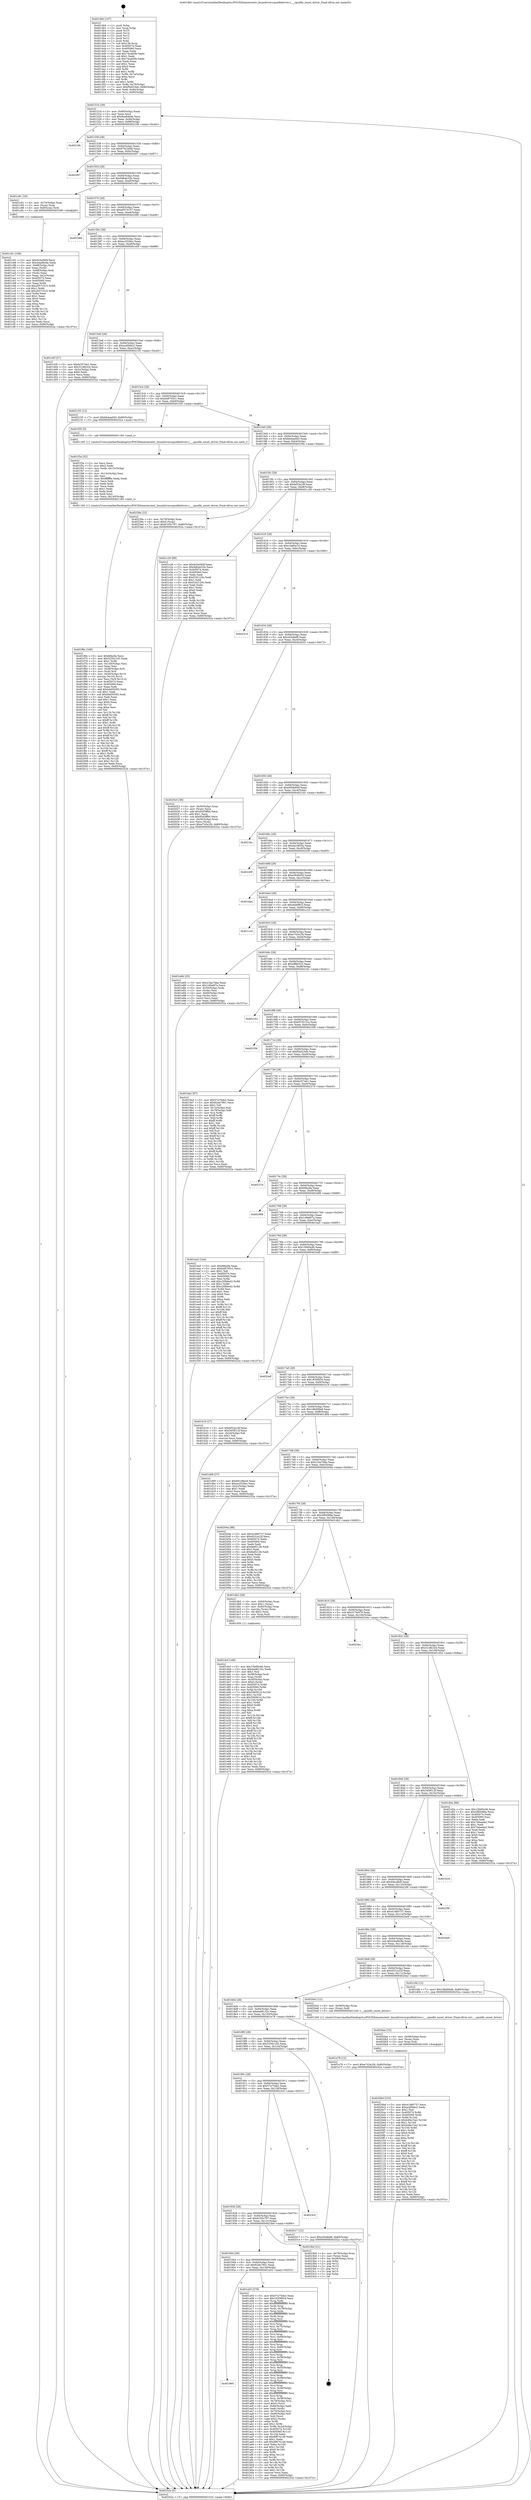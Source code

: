 digraph "0x4014b0" {
  label = "0x4014b0 (/mnt/c/Users/mathe/Desktop/tcc/POCII/binaries/extr_linuxdriverscpuidledriver.c___cpuidle_unset_driver_Final-ollvm.out::main(0))"
  labelloc = "t"
  node[shape=record]

  Entry [label="",width=0.3,height=0.3,shape=circle,fillcolor=black,style=filled]
  "0x40151b" [label="{
     0x40151b [29]\l
     | [instrs]\l
     &nbsp;&nbsp;0x40151b \<+3\>: mov -0x80(%rbp),%eax\l
     &nbsp;&nbsp;0x40151e \<+2\>: mov %eax,%ecx\l
     &nbsp;&nbsp;0x401520 \<+6\>: sub $0x8ea64b9e,%ecx\l
     &nbsp;&nbsp;0x401526 \<+6\>: mov %eax,-0x94(%rbp)\l
     &nbsp;&nbsp;0x40152c \<+6\>: mov %ecx,-0x98(%rbp)\l
     &nbsp;&nbsp;0x401532 \<+6\>: je 000000000040219b \<main+0xceb\>\l
  }"]
  "0x40219b" [label="{
     0x40219b\l
  }", style=dashed]
  "0x401538" [label="{
     0x401538 [28]\l
     | [instrs]\l
     &nbsp;&nbsp;0x401538 \<+5\>: jmp 000000000040153d \<main+0x8d\>\l
     &nbsp;&nbsp;0x40153d \<+6\>: mov -0x94(%rbp),%eax\l
     &nbsp;&nbsp;0x401543 \<+5\>: sub $0x970c24d6,%eax\l
     &nbsp;&nbsp;0x401548 \<+6\>: mov %eax,-0x9c(%rbp)\l
     &nbsp;&nbsp;0x40154e \<+6\>: je 0000000000402407 \<main+0xf57\>\l
  }"]
  Exit [label="",width=0.3,height=0.3,shape=circle,fillcolor=black,style=filled,peripheries=2]
  "0x402407" [label="{
     0x402407\l
  }", style=dashed]
  "0x401554" [label="{
     0x401554 [28]\l
     | [instrs]\l
     &nbsp;&nbsp;0x401554 \<+5\>: jmp 0000000000401559 \<main+0xa9\>\l
     &nbsp;&nbsp;0x401559 \<+6\>: mov -0x94(%rbp),%eax\l
     &nbsp;&nbsp;0x40155f \<+5\>: sub $0x9db4e32b,%eax\l
     &nbsp;&nbsp;0x401564 \<+6\>: mov %eax,-0xa0(%rbp)\l
     &nbsp;&nbsp;0x40156a \<+6\>: je 0000000000401c81 \<main+0x7d1\>\l
  }"]
  "0x4020bd" [label="{
     0x4020bd [152]\l
     | [instrs]\l
     &nbsp;&nbsp;0x4020bd \<+5\>: mov $0x41d60737,%ecx\l
     &nbsp;&nbsp;0x4020c2 \<+5\>: mov $0xacd0bbc2,%edx\l
     &nbsp;&nbsp;0x4020c7 \<+3\>: mov $0x1,%sil\l
     &nbsp;&nbsp;0x4020ca \<+8\>: mov 0x405074,%r8d\l
     &nbsp;&nbsp;0x4020d2 \<+8\>: mov 0x405060,%r9d\l
     &nbsp;&nbsp;0x4020da \<+3\>: mov %r8d,%r10d\l
     &nbsp;&nbsp;0x4020dd \<+7\>: sub $0xb49e15a2,%r10d\l
     &nbsp;&nbsp;0x4020e4 \<+4\>: sub $0x1,%r10d\l
     &nbsp;&nbsp;0x4020e8 \<+7\>: add $0xb49e15a2,%r10d\l
     &nbsp;&nbsp;0x4020ef \<+4\>: imul %r10d,%r8d\l
     &nbsp;&nbsp;0x4020f3 \<+4\>: and $0x1,%r8d\l
     &nbsp;&nbsp;0x4020f7 \<+4\>: cmp $0x0,%r8d\l
     &nbsp;&nbsp;0x4020fb \<+4\>: sete %r11b\l
     &nbsp;&nbsp;0x4020ff \<+4\>: cmp $0xa,%r9d\l
     &nbsp;&nbsp;0x402103 \<+3\>: setl %bl\l
     &nbsp;&nbsp;0x402106 \<+3\>: mov %r11b,%r14b\l
     &nbsp;&nbsp;0x402109 \<+4\>: xor $0xff,%r14b\l
     &nbsp;&nbsp;0x40210d \<+3\>: mov %bl,%r15b\l
     &nbsp;&nbsp;0x402110 \<+4\>: xor $0xff,%r15b\l
     &nbsp;&nbsp;0x402114 \<+4\>: xor $0x0,%sil\l
     &nbsp;&nbsp;0x402118 \<+3\>: mov %r14b,%r12b\l
     &nbsp;&nbsp;0x40211b \<+4\>: and $0x0,%r12b\l
     &nbsp;&nbsp;0x40211f \<+3\>: and %sil,%r11b\l
     &nbsp;&nbsp;0x402122 \<+3\>: mov %r15b,%r13b\l
     &nbsp;&nbsp;0x402125 \<+4\>: and $0x0,%r13b\l
     &nbsp;&nbsp;0x402129 \<+3\>: and %sil,%bl\l
     &nbsp;&nbsp;0x40212c \<+3\>: or %r11b,%r12b\l
     &nbsp;&nbsp;0x40212f \<+3\>: or %bl,%r13b\l
     &nbsp;&nbsp;0x402132 \<+3\>: xor %r13b,%r12b\l
     &nbsp;&nbsp;0x402135 \<+3\>: or %r15b,%r14b\l
     &nbsp;&nbsp;0x402138 \<+4\>: xor $0xff,%r14b\l
     &nbsp;&nbsp;0x40213c \<+4\>: or $0x0,%sil\l
     &nbsp;&nbsp;0x402140 \<+3\>: and %sil,%r14b\l
     &nbsp;&nbsp;0x402143 \<+3\>: or %r14b,%r12b\l
     &nbsp;&nbsp;0x402146 \<+4\>: test $0x1,%r12b\l
     &nbsp;&nbsp;0x40214a \<+3\>: cmovne %edx,%ecx\l
     &nbsp;&nbsp;0x40214d \<+3\>: mov %ecx,-0x80(%rbp)\l
     &nbsp;&nbsp;0x402150 \<+5\>: jmp 000000000040252a \<main+0x107a\>\l
  }"]
  "0x401c81" [label="{
     0x401c81 [16]\l
     | [instrs]\l
     &nbsp;&nbsp;0x401c81 \<+4\>: mov -0x70(%rbp),%rax\l
     &nbsp;&nbsp;0x401c85 \<+3\>: mov (%rax),%rax\l
     &nbsp;&nbsp;0x401c88 \<+4\>: mov 0x8(%rax),%rdi\l
     &nbsp;&nbsp;0x401c8c \<+5\>: call 0000000000401060 \<atoi@plt\>\l
     | [calls]\l
     &nbsp;&nbsp;0x401060 \{1\} (unknown)\l
  }"]
  "0x401570" [label="{
     0x401570 [28]\l
     | [instrs]\l
     &nbsp;&nbsp;0x401570 \<+5\>: jmp 0000000000401575 \<main+0xc5\>\l
     &nbsp;&nbsp;0x401575 \<+6\>: mov -0x94(%rbp),%eax\l
     &nbsp;&nbsp;0x40157b \<+5\>: sub $0xa8374157,%eax\l
     &nbsp;&nbsp;0x401580 \<+6\>: mov %eax,-0xa4(%rbp)\l
     &nbsp;&nbsp;0x401586 \<+6\>: je 0000000000402389 \<main+0xed9\>\l
  }"]
  "0x4020ae" [label="{
     0x4020ae [15]\l
     | [instrs]\l
     &nbsp;&nbsp;0x4020ae \<+4\>: mov -0x58(%rbp),%rax\l
     &nbsp;&nbsp;0x4020b2 \<+3\>: mov (%rax),%rax\l
     &nbsp;&nbsp;0x4020b5 \<+3\>: mov %rax,%rdi\l
     &nbsp;&nbsp;0x4020b8 \<+5\>: call 0000000000401030 \<free@plt\>\l
     | [calls]\l
     &nbsp;&nbsp;0x401030 \{1\} (unknown)\l
  }"]
  "0x402389" [label="{
     0x402389\l
  }", style=dashed]
  "0x40158c" [label="{
     0x40158c [28]\l
     | [instrs]\l
     &nbsp;&nbsp;0x40158c \<+5\>: jmp 0000000000401591 \<main+0xe1\>\l
     &nbsp;&nbsp;0x401591 \<+6\>: mov -0x94(%rbp),%eax\l
     &nbsp;&nbsp;0x401597 \<+5\>: sub $0xac2526ec,%eax\l
     &nbsp;&nbsp;0x40159c \<+6\>: mov %eax,-0xa8(%rbp)\l
     &nbsp;&nbsp;0x4015a2 \<+6\>: je 0000000000401d3f \<main+0x88f\>\l
  }"]
  "0x401f6e" [label="{
     0x401f6e [169]\l
     | [instrs]\l
     &nbsp;&nbsp;0x401f6e \<+5\>: mov $0xfdfa2fa,%ecx\l
     &nbsp;&nbsp;0x401f73 \<+5\>: mov $0x5250c1d3,%edx\l
     &nbsp;&nbsp;0x401f78 \<+3\>: mov $0x1,%r8b\l
     &nbsp;&nbsp;0x401f7b \<+6\>: mov -0x140(%rbp),%esi\l
     &nbsp;&nbsp;0x401f81 \<+3\>: imul %eax,%esi\l
     &nbsp;&nbsp;0x401f84 \<+4\>: mov -0x58(%rbp),%r9\l
     &nbsp;&nbsp;0x401f88 \<+3\>: mov (%r9),%r9\l
     &nbsp;&nbsp;0x401f8b \<+4\>: mov -0x50(%rbp),%r10\l
     &nbsp;&nbsp;0x401f8f \<+3\>: movslq (%r10),%r10\l
     &nbsp;&nbsp;0x401f92 \<+4\>: mov %esi,(%r9,%r10,4)\l
     &nbsp;&nbsp;0x401f96 \<+7\>: mov 0x405074,%eax\l
     &nbsp;&nbsp;0x401f9d \<+7\>: mov 0x405060,%esi\l
     &nbsp;&nbsp;0x401fa4 \<+2\>: mov %eax,%edi\l
     &nbsp;&nbsp;0x401fa6 \<+6\>: add $0xb4d50392,%edi\l
     &nbsp;&nbsp;0x401fac \<+3\>: sub $0x1,%edi\l
     &nbsp;&nbsp;0x401faf \<+6\>: sub $0xb4d50392,%edi\l
     &nbsp;&nbsp;0x401fb5 \<+3\>: imul %edi,%eax\l
     &nbsp;&nbsp;0x401fb8 \<+3\>: and $0x1,%eax\l
     &nbsp;&nbsp;0x401fbb \<+3\>: cmp $0x0,%eax\l
     &nbsp;&nbsp;0x401fbe \<+4\>: sete %r11b\l
     &nbsp;&nbsp;0x401fc2 \<+3\>: cmp $0xa,%esi\l
     &nbsp;&nbsp;0x401fc5 \<+3\>: setl %bl\l
     &nbsp;&nbsp;0x401fc8 \<+3\>: mov %r11b,%r14b\l
     &nbsp;&nbsp;0x401fcb \<+4\>: xor $0xff,%r14b\l
     &nbsp;&nbsp;0x401fcf \<+3\>: mov %bl,%r15b\l
     &nbsp;&nbsp;0x401fd2 \<+4\>: xor $0xff,%r15b\l
     &nbsp;&nbsp;0x401fd6 \<+4\>: xor $0x1,%r8b\l
     &nbsp;&nbsp;0x401fda \<+3\>: mov %r14b,%r12b\l
     &nbsp;&nbsp;0x401fdd \<+4\>: and $0xff,%r12b\l
     &nbsp;&nbsp;0x401fe1 \<+3\>: and %r8b,%r11b\l
     &nbsp;&nbsp;0x401fe4 \<+3\>: mov %r15b,%r13b\l
     &nbsp;&nbsp;0x401fe7 \<+4\>: and $0xff,%r13b\l
     &nbsp;&nbsp;0x401feb \<+3\>: and %r8b,%bl\l
     &nbsp;&nbsp;0x401fee \<+3\>: or %r11b,%r12b\l
     &nbsp;&nbsp;0x401ff1 \<+3\>: or %bl,%r13b\l
     &nbsp;&nbsp;0x401ff4 \<+3\>: xor %r13b,%r12b\l
     &nbsp;&nbsp;0x401ff7 \<+3\>: or %r15b,%r14b\l
     &nbsp;&nbsp;0x401ffa \<+4\>: xor $0xff,%r14b\l
     &nbsp;&nbsp;0x401ffe \<+4\>: or $0x1,%r8b\l
     &nbsp;&nbsp;0x402002 \<+3\>: and %r8b,%r14b\l
     &nbsp;&nbsp;0x402005 \<+3\>: or %r14b,%r12b\l
     &nbsp;&nbsp;0x402008 \<+4\>: test $0x1,%r12b\l
     &nbsp;&nbsp;0x40200c \<+3\>: cmovne %edx,%ecx\l
     &nbsp;&nbsp;0x40200f \<+3\>: mov %ecx,-0x80(%rbp)\l
     &nbsp;&nbsp;0x402012 \<+5\>: jmp 000000000040252a \<main+0x107a\>\l
  }"]
  "0x401d3f" [label="{
     0x401d3f [27]\l
     | [instrs]\l
     &nbsp;&nbsp;0x401d3f \<+5\>: mov $0xfa357eb1,%eax\l
     &nbsp;&nbsp;0x401d44 \<+5\>: mov $0x31c8b324,%ecx\l
     &nbsp;&nbsp;0x401d49 \<+3\>: mov -0x2c(%rbp),%edx\l
     &nbsp;&nbsp;0x401d4c \<+3\>: cmp $0x0,%edx\l
     &nbsp;&nbsp;0x401d4f \<+3\>: cmove %ecx,%eax\l
     &nbsp;&nbsp;0x401d52 \<+3\>: mov %eax,-0x80(%rbp)\l
     &nbsp;&nbsp;0x401d55 \<+5\>: jmp 000000000040252a \<main+0x107a\>\l
  }"]
  "0x4015a8" [label="{
     0x4015a8 [28]\l
     | [instrs]\l
     &nbsp;&nbsp;0x4015a8 \<+5\>: jmp 00000000004015ad \<main+0xfd\>\l
     &nbsp;&nbsp;0x4015ad \<+6\>: mov -0x94(%rbp),%eax\l
     &nbsp;&nbsp;0x4015b3 \<+5\>: sub $0xacd0bbc2,%eax\l
     &nbsp;&nbsp;0x4015b8 \<+6\>: mov %eax,-0xac(%rbp)\l
     &nbsp;&nbsp;0x4015be \<+6\>: je 0000000000402155 \<main+0xca5\>\l
  }"]
  "0x401f3a" [label="{
     0x401f3a [52]\l
     | [instrs]\l
     &nbsp;&nbsp;0x401f3a \<+2\>: xor %ecx,%ecx\l
     &nbsp;&nbsp;0x401f3c \<+5\>: mov $0x2,%edx\l
     &nbsp;&nbsp;0x401f41 \<+6\>: mov %edx,-0x13c(%rbp)\l
     &nbsp;&nbsp;0x401f47 \<+1\>: cltd\l
     &nbsp;&nbsp;0x401f48 \<+6\>: mov -0x13c(%rbp),%esi\l
     &nbsp;&nbsp;0x401f4e \<+2\>: idiv %esi\l
     &nbsp;&nbsp;0x401f50 \<+6\>: imul $0xfffffffe,%edx,%edx\l
     &nbsp;&nbsp;0x401f56 \<+2\>: mov %ecx,%edi\l
     &nbsp;&nbsp;0x401f58 \<+2\>: sub %edx,%edi\l
     &nbsp;&nbsp;0x401f5a \<+2\>: mov %ecx,%edx\l
     &nbsp;&nbsp;0x401f5c \<+3\>: sub $0x1,%edx\l
     &nbsp;&nbsp;0x401f5f \<+2\>: add %edx,%edi\l
     &nbsp;&nbsp;0x401f61 \<+2\>: sub %edi,%ecx\l
     &nbsp;&nbsp;0x401f63 \<+6\>: mov %ecx,-0x140(%rbp)\l
     &nbsp;&nbsp;0x401f69 \<+5\>: call 0000000000401160 \<next_i\>\l
     | [calls]\l
     &nbsp;&nbsp;0x401160 \{1\} (/mnt/c/Users/mathe/Desktop/tcc/POCII/binaries/extr_linuxdriverscpuidledriver.c___cpuidle_unset_driver_Final-ollvm.out::next_i)\l
  }"]
  "0x402155" [label="{
     0x402155 [12]\l
     | [instrs]\l
     &nbsp;&nbsp;0x402155 \<+7\>: movl $0xbb4aa0d3,-0x80(%rbp)\l
     &nbsp;&nbsp;0x40215c \<+5\>: jmp 000000000040252a \<main+0x107a\>\l
  }"]
  "0x4015c4" [label="{
     0x4015c4 [28]\l
     | [instrs]\l
     &nbsp;&nbsp;0x4015c4 \<+5\>: jmp 00000000004015c9 \<main+0x119\>\l
     &nbsp;&nbsp;0x4015c9 \<+6\>: mov -0x94(%rbp),%eax\l
     &nbsp;&nbsp;0x4015cf \<+5\>: sub $0xb48705c1,%eax\l
     &nbsp;&nbsp;0x4015d4 \<+6\>: mov %eax,-0xb0(%rbp)\l
     &nbsp;&nbsp;0x4015da \<+6\>: je 0000000000401f35 \<main+0xa85\>\l
  }"]
  "0x401dcf" [label="{
     0x401dcf [169]\l
     | [instrs]\l
     &nbsp;&nbsp;0x401dcf \<+5\>: mov $0x15b95e46,%ecx\l
     &nbsp;&nbsp;0x401dd4 \<+5\>: mov $0x4ed8132c,%edx\l
     &nbsp;&nbsp;0x401dd9 \<+3\>: mov $0x1,%sil\l
     &nbsp;&nbsp;0x401ddc \<+4\>: mov -0x58(%rbp),%rdi\l
     &nbsp;&nbsp;0x401de0 \<+3\>: mov %rax,(%rdi)\l
     &nbsp;&nbsp;0x401de3 \<+4\>: mov -0x50(%rbp),%rax\l
     &nbsp;&nbsp;0x401de7 \<+6\>: movl $0x0,(%rax)\l
     &nbsp;&nbsp;0x401ded \<+8\>: mov 0x405074,%r8d\l
     &nbsp;&nbsp;0x401df5 \<+8\>: mov 0x405060,%r9d\l
     &nbsp;&nbsp;0x401dfd \<+3\>: mov %r8d,%r10d\l
     &nbsp;&nbsp;0x401e00 \<+7\>: add $0x5565614,%r10d\l
     &nbsp;&nbsp;0x401e07 \<+4\>: sub $0x1,%r10d\l
     &nbsp;&nbsp;0x401e0b \<+7\>: sub $0x5565614,%r10d\l
     &nbsp;&nbsp;0x401e12 \<+4\>: imul %r10d,%r8d\l
     &nbsp;&nbsp;0x401e16 \<+4\>: and $0x1,%r8d\l
     &nbsp;&nbsp;0x401e1a \<+4\>: cmp $0x0,%r8d\l
     &nbsp;&nbsp;0x401e1e \<+4\>: sete %r11b\l
     &nbsp;&nbsp;0x401e22 \<+4\>: cmp $0xa,%r9d\l
     &nbsp;&nbsp;0x401e26 \<+3\>: setl %bl\l
     &nbsp;&nbsp;0x401e29 \<+3\>: mov %r11b,%r14b\l
     &nbsp;&nbsp;0x401e2c \<+4\>: xor $0xff,%r14b\l
     &nbsp;&nbsp;0x401e30 \<+3\>: mov %bl,%r15b\l
     &nbsp;&nbsp;0x401e33 \<+4\>: xor $0xff,%r15b\l
     &nbsp;&nbsp;0x401e37 \<+4\>: xor $0x1,%sil\l
     &nbsp;&nbsp;0x401e3b \<+3\>: mov %r14b,%r12b\l
     &nbsp;&nbsp;0x401e3e \<+4\>: and $0xff,%r12b\l
     &nbsp;&nbsp;0x401e42 \<+3\>: and %sil,%r11b\l
     &nbsp;&nbsp;0x401e45 \<+3\>: mov %r15b,%r13b\l
     &nbsp;&nbsp;0x401e48 \<+4\>: and $0xff,%r13b\l
     &nbsp;&nbsp;0x401e4c \<+3\>: and %sil,%bl\l
     &nbsp;&nbsp;0x401e4f \<+3\>: or %r11b,%r12b\l
     &nbsp;&nbsp;0x401e52 \<+3\>: or %bl,%r13b\l
     &nbsp;&nbsp;0x401e55 \<+3\>: xor %r13b,%r12b\l
     &nbsp;&nbsp;0x401e58 \<+3\>: or %r15b,%r14b\l
     &nbsp;&nbsp;0x401e5b \<+4\>: xor $0xff,%r14b\l
     &nbsp;&nbsp;0x401e5f \<+4\>: or $0x1,%sil\l
     &nbsp;&nbsp;0x401e63 \<+3\>: and %sil,%r14b\l
     &nbsp;&nbsp;0x401e66 \<+3\>: or %r14b,%r12b\l
     &nbsp;&nbsp;0x401e69 \<+4\>: test $0x1,%r12b\l
     &nbsp;&nbsp;0x401e6d \<+3\>: cmovne %edx,%ecx\l
     &nbsp;&nbsp;0x401e70 \<+3\>: mov %ecx,-0x80(%rbp)\l
     &nbsp;&nbsp;0x401e73 \<+5\>: jmp 000000000040252a \<main+0x107a\>\l
  }"]
  "0x401f35" [label="{
     0x401f35 [5]\l
     | [instrs]\l
     &nbsp;&nbsp;0x401f35 \<+5\>: call 0000000000401160 \<next_i\>\l
     | [calls]\l
     &nbsp;&nbsp;0x401160 \{1\} (/mnt/c/Users/mathe/Desktop/tcc/POCII/binaries/extr_linuxdriverscpuidledriver.c___cpuidle_unset_driver_Final-ollvm.out::next_i)\l
  }"]
  "0x4015e0" [label="{
     0x4015e0 [28]\l
     | [instrs]\l
     &nbsp;&nbsp;0x4015e0 \<+5\>: jmp 00000000004015e5 \<main+0x135\>\l
     &nbsp;&nbsp;0x4015e5 \<+6\>: mov -0x94(%rbp),%eax\l
     &nbsp;&nbsp;0x4015eb \<+5\>: sub $0xbb4aa0d3,%eax\l
     &nbsp;&nbsp;0x4015f0 \<+6\>: mov %eax,-0xb4(%rbp)\l
     &nbsp;&nbsp;0x4015f6 \<+6\>: je 000000000040239a \<main+0xeea\>\l
  }"]
  "0x401c91" [label="{
     0x401c91 [108]\l
     | [instrs]\l
     &nbsp;&nbsp;0x401c91 \<+5\>: mov $0x6c5e585f,%ecx\l
     &nbsp;&nbsp;0x401c96 \<+5\>: mov $0x44ad9c9a,%edx\l
     &nbsp;&nbsp;0x401c9b \<+4\>: mov -0x68(%rbp),%rdi\l
     &nbsp;&nbsp;0x401c9f \<+2\>: mov %eax,(%rdi)\l
     &nbsp;&nbsp;0x401ca1 \<+4\>: mov -0x68(%rbp),%rdi\l
     &nbsp;&nbsp;0x401ca5 \<+2\>: mov (%rdi),%eax\l
     &nbsp;&nbsp;0x401ca7 \<+3\>: mov %eax,-0x2c(%rbp)\l
     &nbsp;&nbsp;0x401caa \<+7\>: mov 0x405074,%eax\l
     &nbsp;&nbsp;0x401cb1 \<+7\>: mov 0x405060,%esi\l
     &nbsp;&nbsp;0x401cb8 \<+3\>: mov %eax,%r8d\l
     &nbsp;&nbsp;0x401cbb \<+7\>: sub $0x2057c315,%r8d\l
     &nbsp;&nbsp;0x401cc2 \<+4\>: sub $0x1,%r8d\l
     &nbsp;&nbsp;0x401cc6 \<+7\>: add $0x2057c315,%r8d\l
     &nbsp;&nbsp;0x401ccd \<+4\>: imul %r8d,%eax\l
     &nbsp;&nbsp;0x401cd1 \<+3\>: and $0x1,%eax\l
     &nbsp;&nbsp;0x401cd4 \<+3\>: cmp $0x0,%eax\l
     &nbsp;&nbsp;0x401cd7 \<+4\>: sete %r9b\l
     &nbsp;&nbsp;0x401cdb \<+3\>: cmp $0xa,%esi\l
     &nbsp;&nbsp;0x401cde \<+4\>: setl %r10b\l
     &nbsp;&nbsp;0x401ce2 \<+3\>: mov %r9b,%r11b\l
     &nbsp;&nbsp;0x401ce5 \<+3\>: and %r10b,%r11b\l
     &nbsp;&nbsp;0x401ce8 \<+3\>: xor %r10b,%r9b\l
     &nbsp;&nbsp;0x401ceb \<+3\>: or %r9b,%r11b\l
     &nbsp;&nbsp;0x401cee \<+4\>: test $0x1,%r11b\l
     &nbsp;&nbsp;0x401cf2 \<+3\>: cmovne %edx,%ecx\l
     &nbsp;&nbsp;0x401cf5 \<+3\>: mov %ecx,-0x80(%rbp)\l
     &nbsp;&nbsp;0x401cf8 \<+5\>: jmp 000000000040252a \<main+0x107a\>\l
  }"]
  "0x40239a" [label="{
     0x40239a [22]\l
     | [instrs]\l
     &nbsp;&nbsp;0x40239a \<+4\>: mov -0x78(%rbp),%rax\l
     &nbsp;&nbsp;0x40239e \<+6\>: movl $0x0,(%rax)\l
     &nbsp;&nbsp;0x4023a4 \<+7\>: movl $0x6105c797,-0x80(%rbp)\l
     &nbsp;&nbsp;0x4023ab \<+5\>: jmp 000000000040252a \<main+0x107a\>\l
  }"]
  "0x4015fc" [label="{
     0x4015fc [28]\l
     | [instrs]\l
     &nbsp;&nbsp;0x4015fc \<+5\>: jmp 0000000000401601 \<main+0x151\>\l
     &nbsp;&nbsp;0x401601 \<+6\>: mov -0x94(%rbp),%eax\l
     &nbsp;&nbsp;0x401607 \<+5\>: sub $0xbf33a16f,%eax\l
     &nbsp;&nbsp;0x40160c \<+6\>: mov %eax,-0xb8(%rbp)\l
     &nbsp;&nbsp;0x401612 \<+6\>: je 0000000000401c29 \<main+0x779\>\l
  }"]
  "0x401960" [label="{
     0x401960\l
  }", style=dashed]
  "0x401c29" [label="{
     0x401c29 [88]\l
     | [instrs]\l
     &nbsp;&nbsp;0x401c29 \<+5\>: mov $0x6c5e585f,%eax\l
     &nbsp;&nbsp;0x401c2e \<+5\>: mov $0x9db4e32b,%ecx\l
     &nbsp;&nbsp;0x401c33 \<+7\>: mov 0x405074,%edx\l
     &nbsp;&nbsp;0x401c3a \<+7\>: mov 0x405060,%esi\l
     &nbsp;&nbsp;0x401c41 \<+2\>: mov %edx,%edi\l
     &nbsp;&nbsp;0x401c43 \<+6\>: add $0xf162120c,%edi\l
     &nbsp;&nbsp;0x401c49 \<+3\>: sub $0x1,%edi\l
     &nbsp;&nbsp;0x401c4c \<+6\>: sub $0xf162120c,%edi\l
     &nbsp;&nbsp;0x401c52 \<+3\>: imul %edi,%edx\l
     &nbsp;&nbsp;0x401c55 \<+3\>: and $0x1,%edx\l
     &nbsp;&nbsp;0x401c58 \<+3\>: cmp $0x0,%edx\l
     &nbsp;&nbsp;0x401c5b \<+4\>: sete %r8b\l
     &nbsp;&nbsp;0x401c5f \<+3\>: cmp $0xa,%esi\l
     &nbsp;&nbsp;0x401c62 \<+4\>: setl %r9b\l
     &nbsp;&nbsp;0x401c66 \<+3\>: mov %r8b,%r10b\l
     &nbsp;&nbsp;0x401c69 \<+3\>: and %r9b,%r10b\l
     &nbsp;&nbsp;0x401c6c \<+3\>: xor %r9b,%r8b\l
     &nbsp;&nbsp;0x401c6f \<+3\>: or %r8b,%r10b\l
     &nbsp;&nbsp;0x401c72 \<+4\>: test $0x1,%r10b\l
     &nbsp;&nbsp;0x401c76 \<+3\>: cmovne %ecx,%eax\l
     &nbsp;&nbsp;0x401c79 \<+3\>: mov %eax,-0x80(%rbp)\l
     &nbsp;&nbsp;0x401c7c \<+5\>: jmp 000000000040252a \<main+0x107a\>\l
  }"]
  "0x401618" [label="{
     0x401618 [28]\l
     | [instrs]\l
     &nbsp;&nbsp;0x401618 \<+5\>: jmp 000000000040161d \<main+0x16d\>\l
     &nbsp;&nbsp;0x40161d \<+6\>: mov -0x94(%rbp),%eax\l
     &nbsp;&nbsp;0x401623 \<+5\>: sub $0xc3a85e10,%eax\l
     &nbsp;&nbsp;0x401628 \<+6\>: mov %eax,-0xbc(%rbp)\l
     &nbsp;&nbsp;0x40162e \<+6\>: je 0000000000402510 \<main+0x1060\>\l
  }"]
  "0x401a03" [label="{
     0x401a03 [278]\l
     | [instrs]\l
     &nbsp;&nbsp;0x401a03 \<+5\>: mov $0x57a75de2,%eax\l
     &nbsp;&nbsp;0x401a08 \<+5\>: mov $0x1835f934,%ecx\l
     &nbsp;&nbsp;0x401a0d \<+3\>: mov %rsp,%rdx\l
     &nbsp;&nbsp;0x401a10 \<+4\>: add $0xfffffffffffffff0,%rdx\l
     &nbsp;&nbsp;0x401a14 \<+3\>: mov %rdx,%rsp\l
     &nbsp;&nbsp;0x401a17 \<+4\>: mov %rdx,-0x78(%rbp)\l
     &nbsp;&nbsp;0x401a1b \<+3\>: mov %rsp,%rdx\l
     &nbsp;&nbsp;0x401a1e \<+4\>: add $0xfffffffffffffff0,%rdx\l
     &nbsp;&nbsp;0x401a22 \<+3\>: mov %rdx,%rsp\l
     &nbsp;&nbsp;0x401a25 \<+3\>: mov %rsp,%rsi\l
     &nbsp;&nbsp;0x401a28 \<+4\>: add $0xfffffffffffffff0,%rsi\l
     &nbsp;&nbsp;0x401a2c \<+3\>: mov %rsi,%rsp\l
     &nbsp;&nbsp;0x401a2f \<+4\>: mov %rsi,-0x70(%rbp)\l
     &nbsp;&nbsp;0x401a33 \<+3\>: mov %rsp,%rsi\l
     &nbsp;&nbsp;0x401a36 \<+4\>: add $0xfffffffffffffff0,%rsi\l
     &nbsp;&nbsp;0x401a3a \<+3\>: mov %rsi,%rsp\l
     &nbsp;&nbsp;0x401a3d \<+4\>: mov %rsi,-0x68(%rbp)\l
     &nbsp;&nbsp;0x401a41 \<+3\>: mov %rsp,%rsi\l
     &nbsp;&nbsp;0x401a44 \<+4\>: add $0xfffffffffffffff0,%rsi\l
     &nbsp;&nbsp;0x401a48 \<+3\>: mov %rsi,%rsp\l
     &nbsp;&nbsp;0x401a4b \<+4\>: mov %rsi,-0x60(%rbp)\l
     &nbsp;&nbsp;0x401a4f \<+3\>: mov %rsp,%rsi\l
     &nbsp;&nbsp;0x401a52 \<+4\>: add $0xfffffffffffffff0,%rsi\l
     &nbsp;&nbsp;0x401a56 \<+3\>: mov %rsi,%rsp\l
     &nbsp;&nbsp;0x401a59 \<+4\>: mov %rsi,-0x58(%rbp)\l
     &nbsp;&nbsp;0x401a5d \<+3\>: mov %rsp,%rsi\l
     &nbsp;&nbsp;0x401a60 \<+4\>: add $0xfffffffffffffff0,%rsi\l
     &nbsp;&nbsp;0x401a64 \<+3\>: mov %rsi,%rsp\l
     &nbsp;&nbsp;0x401a67 \<+4\>: mov %rsi,-0x50(%rbp)\l
     &nbsp;&nbsp;0x401a6b \<+3\>: mov %rsp,%rsi\l
     &nbsp;&nbsp;0x401a6e \<+4\>: add $0xfffffffffffffff0,%rsi\l
     &nbsp;&nbsp;0x401a72 \<+3\>: mov %rsi,%rsp\l
     &nbsp;&nbsp;0x401a75 \<+4\>: mov %rsi,-0x48(%rbp)\l
     &nbsp;&nbsp;0x401a79 \<+3\>: mov %rsp,%rsi\l
     &nbsp;&nbsp;0x401a7c \<+4\>: add $0xfffffffffffffff0,%rsi\l
     &nbsp;&nbsp;0x401a80 \<+3\>: mov %rsi,%rsp\l
     &nbsp;&nbsp;0x401a83 \<+4\>: mov %rsi,-0x40(%rbp)\l
     &nbsp;&nbsp;0x401a87 \<+3\>: mov %rsp,%rsi\l
     &nbsp;&nbsp;0x401a8a \<+4\>: add $0xfffffffffffffff0,%rsi\l
     &nbsp;&nbsp;0x401a8e \<+3\>: mov %rsi,%rsp\l
     &nbsp;&nbsp;0x401a91 \<+4\>: mov %rsi,-0x38(%rbp)\l
     &nbsp;&nbsp;0x401a95 \<+4\>: mov -0x78(%rbp),%rsi\l
     &nbsp;&nbsp;0x401a99 \<+6\>: movl $0x0,(%rsi)\l
     &nbsp;&nbsp;0x401a9f \<+6\>: mov -0x84(%rbp),%edi\l
     &nbsp;&nbsp;0x401aa5 \<+2\>: mov %edi,(%rdx)\l
     &nbsp;&nbsp;0x401aa7 \<+4\>: mov -0x70(%rbp),%rsi\l
     &nbsp;&nbsp;0x401aab \<+7\>: mov -0x90(%rbp),%r8\l
     &nbsp;&nbsp;0x401ab2 \<+3\>: mov %r8,(%rsi)\l
     &nbsp;&nbsp;0x401ab5 \<+3\>: cmpl $0x2,(%rdx)\l
     &nbsp;&nbsp;0x401ab8 \<+4\>: setne %r9b\l
     &nbsp;&nbsp;0x401abc \<+4\>: and $0x1,%r9b\l
     &nbsp;&nbsp;0x401ac0 \<+4\>: mov %r9b,-0x2d(%rbp)\l
     &nbsp;&nbsp;0x401ac4 \<+8\>: mov 0x405074,%r10d\l
     &nbsp;&nbsp;0x401acc \<+8\>: mov 0x405060,%r11d\l
     &nbsp;&nbsp;0x401ad4 \<+3\>: mov %r10d,%ebx\l
     &nbsp;&nbsp;0x401ad7 \<+6\>: sub $0x6f874149,%ebx\l
     &nbsp;&nbsp;0x401add \<+3\>: sub $0x1,%ebx\l
     &nbsp;&nbsp;0x401ae0 \<+6\>: add $0x6f874149,%ebx\l
     &nbsp;&nbsp;0x401ae6 \<+4\>: imul %ebx,%r10d\l
     &nbsp;&nbsp;0x401aea \<+4\>: and $0x1,%r10d\l
     &nbsp;&nbsp;0x401aee \<+4\>: cmp $0x0,%r10d\l
     &nbsp;&nbsp;0x401af2 \<+4\>: sete %r9b\l
     &nbsp;&nbsp;0x401af6 \<+4\>: cmp $0xa,%r11d\l
     &nbsp;&nbsp;0x401afa \<+4\>: setl %r14b\l
     &nbsp;&nbsp;0x401afe \<+3\>: mov %r9b,%r15b\l
     &nbsp;&nbsp;0x401b01 \<+3\>: and %r14b,%r15b\l
     &nbsp;&nbsp;0x401b04 \<+3\>: xor %r14b,%r9b\l
     &nbsp;&nbsp;0x401b07 \<+3\>: or %r9b,%r15b\l
     &nbsp;&nbsp;0x401b0a \<+4\>: test $0x1,%r15b\l
     &nbsp;&nbsp;0x401b0e \<+3\>: cmovne %ecx,%eax\l
     &nbsp;&nbsp;0x401b11 \<+3\>: mov %eax,-0x80(%rbp)\l
     &nbsp;&nbsp;0x401b14 \<+5\>: jmp 000000000040252a \<main+0x107a\>\l
  }"]
  "0x402510" [label="{
     0x402510\l
  }", style=dashed]
  "0x401634" [label="{
     0x401634 [28]\l
     | [instrs]\l
     &nbsp;&nbsp;0x401634 \<+5\>: jmp 0000000000401639 \<main+0x189\>\l
     &nbsp;&nbsp;0x401639 \<+6\>: mov -0x94(%rbp),%eax\l
     &nbsp;&nbsp;0x40163f \<+5\>: sub $0xc63a8af6,%eax\l
     &nbsp;&nbsp;0x401644 \<+6\>: mov %eax,-0xc0(%rbp)\l
     &nbsp;&nbsp;0x40164a \<+6\>: je 0000000000402023 \<main+0xb73\>\l
  }"]
  "0x401944" [label="{
     0x401944 [28]\l
     | [instrs]\l
     &nbsp;&nbsp;0x401944 \<+5\>: jmp 0000000000401949 \<main+0x499\>\l
     &nbsp;&nbsp;0x401949 \<+6\>: mov -0x94(%rbp),%eax\l
     &nbsp;&nbsp;0x40194f \<+5\>: sub $0x62eb7901,%eax\l
     &nbsp;&nbsp;0x401954 \<+6\>: mov %eax,-0x130(%rbp)\l
     &nbsp;&nbsp;0x40195a \<+6\>: je 0000000000401a03 \<main+0x553\>\l
  }"]
  "0x402023" [label="{
     0x402023 [39]\l
     | [instrs]\l
     &nbsp;&nbsp;0x402023 \<+4\>: mov -0x50(%rbp),%rax\l
     &nbsp;&nbsp;0x402027 \<+2\>: mov (%rax),%ecx\l
     &nbsp;&nbsp;0x402029 \<+6\>: add $0x93d3ff94,%ecx\l
     &nbsp;&nbsp;0x40202f \<+3\>: add $0x1,%ecx\l
     &nbsp;&nbsp;0x402032 \<+6\>: sub $0x93d3ff94,%ecx\l
     &nbsp;&nbsp;0x402038 \<+4\>: mov -0x50(%rbp),%rax\l
     &nbsp;&nbsp;0x40203c \<+2\>: mov %ecx,(%rax)\l
     &nbsp;&nbsp;0x40203e \<+7\>: movl $0xe743e1f4,-0x80(%rbp)\l
     &nbsp;&nbsp;0x402045 \<+5\>: jmp 000000000040252a \<main+0x107a\>\l
  }"]
  "0x401650" [label="{
     0x401650 [28]\l
     | [instrs]\l
     &nbsp;&nbsp;0x401650 \<+5\>: jmp 0000000000401655 \<main+0x1a5\>\l
     &nbsp;&nbsp;0x401655 \<+6\>: mov -0x94(%rbp),%eax\l
     &nbsp;&nbsp;0x40165b \<+5\>: sub $0xd056d04f,%eax\l
     &nbsp;&nbsp;0x401660 \<+6\>: mov %eax,-0xc4(%rbp)\l
     &nbsp;&nbsp;0x401666 \<+6\>: je 00000000004021bc \<main+0xd0c\>\l
  }"]
  "0x4023b0" [label="{
     0x4023b0 [21]\l
     | [instrs]\l
     &nbsp;&nbsp;0x4023b0 \<+4\>: mov -0x78(%rbp),%rax\l
     &nbsp;&nbsp;0x4023b4 \<+2\>: mov (%rax),%eax\l
     &nbsp;&nbsp;0x4023b6 \<+4\>: lea -0x28(%rbp),%rsp\l
     &nbsp;&nbsp;0x4023ba \<+1\>: pop %rbx\l
     &nbsp;&nbsp;0x4023bb \<+2\>: pop %r12\l
     &nbsp;&nbsp;0x4023bd \<+2\>: pop %r13\l
     &nbsp;&nbsp;0x4023bf \<+2\>: pop %r14\l
     &nbsp;&nbsp;0x4023c1 \<+2\>: pop %r15\l
     &nbsp;&nbsp;0x4023c3 \<+1\>: pop %rbp\l
     &nbsp;&nbsp;0x4023c4 \<+1\>: ret\l
  }"]
  "0x4021bc" [label="{
     0x4021bc\l
  }", style=dashed]
  "0x40166c" [label="{
     0x40166c [28]\l
     | [instrs]\l
     &nbsp;&nbsp;0x40166c \<+5\>: jmp 0000000000401671 \<main+0x1c1\>\l
     &nbsp;&nbsp;0x401671 \<+6\>: mov -0x94(%rbp),%eax\l
     &nbsp;&nbsp;0x401677 \<+5\>: sub $0xda18f35a,%eax\l
     &nbsp;&nbsp;0x40167c \<+6\>: mov %eax,-0xc8(%rbp)\l
     &nbsp;&nbsp;0x401682 \<+6\>: je 000000000040220f \<main+0xd5f\>\l
  }"]
  "0x401928" [label="{
     0x401928 [28]\l
     | [instrs]\l
     &nbsp;&nbsp;0x401928 \<+5\>: jmp 000000000040192d \<main+0x47d\>\l
     &nbsp;&nbsp;0x40192d \<+6\>: mov -0x94(%rbp),%eax\l
     &nbsp;&nbsp;0x401933 \<+5\>: sub $0x6105c797,%eax\l
     &nbsp;&nbsp;0x401938 \<+6\>: mov %eax,-0x12c(%rbp)\l
     &nbsp;&nbsp;0x40193e \<+6\>: je 00000000004023b0 \<main+0xf00\>\l
  }"]
  "0x40220f" [label="{
     0x40220f\l
  }", style=dashed]
  "0x401688" [label="{
     0x401688 [28]\l
     | [instrs]\l
     &nbsp;&nbsp;0x401688 \<+5\>: jmp 000000000040168d \<main+0x1dd\>\l
     &nbsp;&nbsp;0x40168d \<+6\>: mov -0x94(%rbp),%eax\l
     &nbsp;&nbsp;0x401693 \<+5\>: sub $0xe564bf3d,%eax\l
     &nbsp;&nbsp;0x401698 \<+6\>: mov %eax,-0xcc(%rbp)\l
     &nbsp;&nbsp;0x40169e \<+6\>: je 0000000000401bba \<main+0x70a\>\l
  }"]
  "0x4023c5" [label="{
     0x4023c5\l
  }", style=dashed]
  "0x401bba" [label="{
     0x401bba\l
  }", style=dashed]
  "0x4016a4" [label="{
     0x4016a4 [28]\l
     | [instrs]\l
     &nbsp;&nbsp;0x4016a4 \<+5\>: jmp 00000000004016a9 \<main+0x1f9\>\l
     &nbsp;&nbsp;0x4016a9 \<+6\>: mov -0x94(%rbp),%eax\l
     &nbsp;&nbsp;0x4016af \<+5\>: sub $0xe6a6f8c3,%eax\l
     &nbsp;&nbsp;0x4016b4 \<+6\>: mov %eax,-0xd0(%rbp)\l
     &nbsp;&nbsp;0x4016ba \<+6\>: je 0000000000401c1d \<main+0x76d\>\l
  }"]
  "0x40190c" [label="{
     0x40190c [28]\l
     | [instrs]\l
     &nbsp;&nbsp;0x40190c \<+5\>: jmp 0000000000401911 \<main+0x461\>\l
     &nbsp;&nbsp;0x401911 \<+6\>: mov -0x94(%rbp),%eax\l
     &nbsp;&nbsp;0x401917 \<+5\>: sub $0x57a75de2,%eax\l
     &nbsp;&nbsp;0x40191c \<+6\>: mov %eax,-0x128(%rbp)\l
     &nbsp;&nbsp;0x401922 \<+6\>: je 00000000004023c5 \<main+0xf15\>\l
  }"]
  "0x401c1d" [label="{
     0x401c1d\l
  }", style=dashed]
  "0x4016c0" [label="{
     0x4016c0 [28]\l
     | [instrs]\l
     &nbsp;&nbsp;0x4016c0 \<+5\>: jmp 00000000004016c5 \<main+0x215\>\l
     &nbsp;&nbsp;0x4016c5 \<+6\>: mov -0x94(%rbp),%eax\l
     &nbsp;&nbsp;0x4016cb \<+5\>: sub $0xe743e1f4,%eax\l
     &nbsp;&nbsp;0x4016d0 \<+6\>: mov %eax,-0xd4(%rbp)\l
     &nbsp;&nbsp;0x4016d6 \<+6\>: je 0000000000401e84 \<main+0x9d4\>\l
  }"]
  "0x402017" [label="{
     0x402017 [12]\l
     | [instrs]\l
     &nbsp;&nbsp;0x402017 \<+7\>: movl $0xc63a8af6,-0x80(%rbp)\l
     &nbsp;&nbsp;0x40201e \<+5\>: jmp 000000000040252a \<main+0x107a\>\l
  }"]
  "0x401e84" [label="{
     0x401e84 [33]\l
     | [instrs]\l
     &nbsp;&nbsp;0x401e84 \<+5\>: mov $0x21ba79da,%eax\l
     &nbsp;&nbsp;0x401e89 \<+5\>: mov $0x149afd7a,%ecx\l
     &nbsp;&nbsp;0x401e8e \<+4\>: mov -0x50(%rbp),%rdx\l
     &nbsp;&nbsp;0x401e92 \<+2\>: mov (%rdx),%esi\l
     &nbsp;&nbsp;0x401e94 \<+4\>: mov -0x60(%rbp),%rdx\l
     &nbsp;&nbsp;0x401e98 \<+2\>: cmp (%rdx),%esi\l
     &nbsp;&nbsp;0x401e9a \<+3\>: cmovl %ecx,%eax\l
     &nbsp;&nbsp;0x401e9d \<+3\>: mov %eax,-0x80(%rbp)\l
     &nbsp;&nbsp;0x401ea0 \<+5\>: jmp 000000000040252a \<main+0x107a\>\l
  }"]
  "0x4016dc" [label="{
     0x4016dc [28]\l
     | [instrs]\l
     &nbsp;&nbsp;0x4016dc \<+5\>: jmp 00000000004016e1 \<main+0x231\>\l
     &nbsp;&nbsp;0x4016e1 \<+6\>: mov -0x94(%rbp),%eax\l
     &nbsp;&nbsp;0x4016e7 \<+5\>: sub $0xeffdb523,%eax\l
     &nbsp;&nbsp;0x4016ec \<+6\>: mov %eax,-0xd8(%rbp)\l
     &nbsp;&nbsp;0x4016f2 \<+6\>: je 0000000000402161 \<main+0xcb1\>\l
  }"]
  "0x4018f0" [label="{
     0x4018f0 [28]\l
     | [instrs]\l
     &nbsp;&nbsp;0x4018f0 \<+5\>: jmp 00000000004018f5 \<main+0x445\>\l
     &nbsp;&nbsp;0x4018f5 \<+6\>: mov -0x94(%rbp),%eax\l
     &nbsp;&nbsp;0x4018fb \<+5\>: sub $0x5250c1d3,%eax\l
     &nbsp;&nbsp;0x401900 \<+6\>: mov %eax,-0x124(%rbp)\l
     &nbsp;&nbsp;0x401906 \<+6\>: je 0000000000402017 \<main+0xb67\>\l
  }"]
  "0x402161" [label="{
     0x402161\l
  }", style=dashed]
  "0x4016f8" [label="{
     0x4016f8 [28]\l
     | [instrs]\l
     &nbsp;&nbsp;0x4016f8 \<+5\>: jmp 00000000004016fd \<main+0x24d\>\l
     &nbsp;&nbsp;0x4016fd \<+6\>: mov -0x94(%rbp),%eax\l
     &nbsp;&nbsp;0x401703 \<+5\>: sub $0xf378131a,%eax\l
     &nbsp;&nbsp;0x401708 \<+6\>: mov %eax,-0xdc(%rbp)\l
     &nbsp;&nbsp;0x40170e \<+6\>: je 0000000000402356 \<main+0xea6\>\l
  }"]
  "0x401e78" [label="{
     0x401e78 [12]\l
     | [instrs]\l
     &nbsp;&nbsp;0x401e78 \<+7\>: movl $0xe743e1f4,-0x80(%rbp)\l
     &nbsp;&nbsp;0x401e7f \<+5\>: jmp 000000000040252a \<main+0x107a\>\l
  }"]
  "0x402356" [label="{
     0x402356\l
  }", style=dashed]
  "0x401714" [label="{
     0x401714 [28]\l
     | [instrs]\l
     &nbsp;&nbsp;0x401714 \<+5\>: jmp 0000000000401719 \<main+0x269\>\l
     &nbsp;&nbsp;0x401719 \<+6\>: mov -0x94(%rbp),%eax\l
     &nbsp;&nbsp;0x40171f \<+5\>: sub $0xf5e023eb,%eax\l
     &nbsp;&nbsp;0x401724 \<+6\>: mov %eax,-0xe0(%rbp)\l
     &nbsp;&nbsp;0x40172a \<+6\>: je 00000000004019a2 \<main+0x4f2\>\l
  }"]
  "0x4018d4" [label="{
     0x4018d4 [28]\l
     | [instrs]\l
     &nbsp;&nbsp;0x4018d4 \<+5\>: jmp 00000000004018d9 \<main+0x429\>\l
     &nbsp;&nbsp;0x4018d9 \<+6\>: mov -0x94(%rbp),%eax\l
     &nbsp;&nbsp;0x4018df \<+5\>: sub $0x4ed8132c,%eax\l
     &nbsp;&nbsp;0x4018e4 \<+6\>: mov %eax,-0x120(%rbp)\l
     &nbsp;&nbsp;0x4018ea \<+6\>: je 0000000000401e78 \<main+0x9c8\>\l
  }"]
  "0x4019a2" [label="{
     0x4019a2 [97]\l
     | [instrs]\l
     &nbsp;&nbsp;0x4019a2 \<+5\>: mov $0x57a75de2,%eax\l
     &nbsp;&nbsp;0x4019a7 \<+5\>: mov $0x62eb7901,%ecx\l
     &nbsp;&nbsp;0x4019ac \<+2\>: mov $0x1,%dl\l
     &nbsp;&nbsp;0x4019ae \<+4\>: mov -0x7a(%rbp),%sil\l
     &nbsp;&nbsp;0x4019b2 \<+4\>: mov -0x79(%rbp),%dil\l
     &nbsp;&nbsp;0x4019b6 \<+3\>: mov %sil,%r8b\l
     &nbsp;&nbsp;0x4019b9 \<+4\>: xor $0xff,%r8b\l
     &nbsp;&nbsp;0x4019bd \<+3\>: mov %dil,%r9b\l
     &nbsp;&nbsp;0x4019c0 \<+4\>: xor $0xff,%r9b\l
     &nbsp;&nbsp;0x4019c4 \<+3\>: xor $0x1,%dl\l
     &nbsp;&nbsp;0x4019c7 \<+3\>: mov %r8b,%r10b\l
     &nbsp;&nbsp;0x4019ca \<+4\>: and $0xff,%r10b\l
     &nbsp;&nbsp;0x4019ce \<+3\>: and %dl,%sil\l
     &nbsp;&nbsp;0x4019d1 \<+3\>: mov %r9b,%r11b\l
     &nbsp;&nbsp;0x4019d4 \<+4\>: and $0xff,%r11b\l
     &nbsp;&nbsp;0x4019d8 \<+3\>: and %dl,%dil\l
     &nbsp;&nbsp;0x4019db \<+3\>: or %sil,%r10b\l
     &nbsp;&nbsp;0x4019de \<+3\>: or %dil,%r11b\l
     &nbsp;&nbsp;0x4019e1 \<+3\>: xor %r11b,%r10b\l
     &nbsp;&nbsp;0x4019e4 \<+3\>: or %r9b,%r8b\l
     &nbsp;&nbsp;0x4019e7 \<+4\>: xor $0xff,%r8b\l
     &nbsp;&nbsp;0x4019eb \<+3\>: or $0x1,%dl\l
     &nbsp;&nbsp;0x4019ee \<+3\>: and %dl,%r8b\l
     &nbsp;&nbsp;0x4019f1 \<+3\>: or %r8b,%r10b\l
     &nbsp;&nbsp;0x4019f4 \<+4\>: test $0x1,%r10b\l
     &nbsp;&nbsp;0x4019f8 \<+3\>: cmovne %ecx,%eax\l
     &nbsp;&nbsp;0x4019fb \<+3\>: mov %eax,-0x80(%rbp)\l
     &nbsp;&nbsp;0x4019fe \<+5\>: jmp 000000000040252a \<main+0x107a\>\l
  }"]
  "0x401730" [label="{
     0x401730 [28]\l
     | [instrs]\l
     &nbsp;&nbsp;0x401730 \<+5\>: jmp 0000000000401735 \<main+0x285\>\l
     &nbsp;&nbsp;0x401735 \<+6\>: mov -0x94(%rbp),%eax\l
     &nbsp;&nbsp;0x40173b \<+5\>: sub $0xfa357eb1,%eax\l
     &nbsp;&nbsp;0x401740 \<+6\>: mov %eax,-0xe4(%rbp)\l
     &nbsp;&nbsp;0x401746 \<+6\>: je 000000000040237d \<main+0xecd\>\l
  }"]
  "0x40252a" [label="{
     0x40252a [5]\l
     | [instrs]\l
     &nbsp;&nbsp;0x40252a \<+5\>: jmp 000000000040151b \<main+0x6b\>\l
  }"]
  "0x4014b0" [label="{
     0x4014b0 [107]\l
     | [instrs]\l
     &nbsp;&nbsp;0x4014b0 \<+1\>: push %rbp\l
     &nbsp;&nbsp;0x4014b1 \<+3\>: mov %rsp,%rbp\l
     &nbsp;&nbsp;0x4014b4 \<+2\>: push %r15\l
     &nbsp;&nbsp;0x4014b6 \<+2\>: push %r14\l
     &nbsp;&nbsp;0x4014b8 \<+2\>: push %r13\l
     &nbsp;&nbsp;0x4014ba \<+2\>: push %r12\l
     &nbsp;&nbsp;0x4014bc \<+1\>: push %rbx\l
     &nbsp;&nbsp;0x4014bd \<+7\>: sub $0x138,%rsp\l
     &nbsp;&nbsp;0x4014c4 \<+7\>: mov 0x405074,%eax\l
     &nbsp;&nbsp;0x4014cb \<+7\>: mov 0x405060,%ecx\l
     &nbsp;&nbsp;0x4014d2 \<+2\>: mov %eax,%edx\l
     &nbsp;&nbsp;0x4014d4 \<+6\>: add $0x74cab0fe,%edx\l
     &nbsp;&nbsp;0x4014da \<+3\>: sub $0x1,%edx\l
     &nbsp;&nbsp;0x4014dd \<+6\>: sub $0x74cab0fe,%edx\l
     &nbsp;&nbsp;0x4014e3 \<+3\>: imul %edx,%eax\l
     &nbsp;&nbsp;0x4014e6 \<+3\>: and $0x1,%eax\l
     &nbsp;&nbsp;0x4014e9 \<+3\>: cmp $0x0,%eax\l
     &nbsp;&nbsp;0x4014ec \<+4\>: sete %r8b\l
     &nbsp;&nbsp;0x4014f0 \<+4\>: and $0x1,%r8b\l
     &nbsp;&nbsp;0x4014f4 \<+4\>: mov %r8b,-0x7a(%rbp)\l
     &nbsp;&nbsp;0x4014f8 \<+3\>: cmp $0xa,%ecx\l
     &nbsp;&nbsp;0x4014fb \<+4\>: setl %r8b\l
     &nbsp;&nbsp;0x4014ff \<+4\>: and $0x1,%r8b\l
     &nbsp;&nbsp;0x401503 \<+4\>: mov %r8b,-0x79(%rbp)\l
     &nbsp;&nbsp;0x401507 \<+7\>: movl $0xf5e023eb,-0x80(%rbp)\l
     &nbsp;&nbsp;0x40150e \<+6\>: mov %edi,-0x84(%rbp)\l
     &nbsp;&nbsp;0x401514 \<+7\>: mov %rsi,-0x90(%rbp)\l
  }"]
  "0x4020a2" [label="{
     0x4020a2 [12]\l
     | [instrs]\l
     &nbsp;&nbsp;0x4020a2 \<+4\>: mov -0x58(%rbp),%rax\l
     &nbsp;&nbsp;0x4020a6 \<+3\>: mov (%rax),%rdi\l
     &nbsp;&nbsp;0x4020a9 \<+5\>: call 0000000000401240 \<__cpuidle_unset_driver\>\l
     | [calls]\l
     &nbsp;&nbsp;0x401240 \{1\} (/mnt/c/Users/mathe/Desktop/tcc/POCII/binaries/extr_linuxdriverscpuidledriver.c___cpuidle_unset_driver_Final-ollvm.out::__cpuidle_unset_driver)\l
  }"]
  "0x40237d" [label="{
     0x40237d\l
  }", style=dashed]
  "0x40174c" [label="{
     0x40174c [28]\l
     | [instrs]\l
     &nbsp;&nbsp;0x40174c \<+5\>: jmp 0000000000401751 \<main+0x2a1\>\l
     &nbsp;&nbsp;0x401751 \<+6\>: mov -0x94(%rbp),%eax\l
     &nbsp;&nbsp;0x401757 \<+5\>: sub $0xfdfa2fa,%eax\l
     &nbsp;&nbsp;0x40175c \<+6\>: mov %eax,-0xe8(%rbp)\l
     &nbsp;&nbsp;0x401762 \<+6\>: je 0000000000402489 \<main+0xfd9\>\l
  }"]
  "0x4018b8" [label="{
     0x4018b8 [28]\l
     | [instrs]\l
     &nbsp;&nbsp;0x4018b8 \<+5\>: jmp 00000000004018bd \<main+0x40d\>\l
     &nbsp;&nbsp;0x4018bd \<+6\>: mov -0x94(%rbp),%eax\l
     &nbsp;&nbsp;0x4018c3 \<+5\>: sub $0x4531e22f,%eax\l
     &nbsp;&nbsp;0x4018c8 \<+6\>: mov %eax,-0x11c(%rbp)\l
     &nbsp;&nbsp;0x4018ce \<+6\>: je 00000000004020a2 \<main+0xbf2\>\l
  }"]
  "0x402489" [label="{
     0x402489\l
  }", style=dashed]
  "0x401768" [label="{
     0x401768 [28]\l
     | [instrs]\l
     &nbsp;&nbsp;0x401768 \<+5\>: jmp 000000000040176d \<main+0x2bd\>\l
     &nbsp;&nbsp;0x40176d \<+6\>: mov -0x94(%rbp),%eax\l
     &nbsp;&nbsp;0x401773 \<+5\>: sub $0x149afd7a,%eax\l
     &nbsp;&nbsp;0x401778 \<+6\>: mov %eax,-0xec(%rbp)\l
     &nbsp;&nbsp;0x40177e \<+6\>: je 0000000000401ea5 \<main+0x9f5\>\l
  }"]
  "0x401cfd" [label="{
     0x401cfd [12]\l
     | [instrs]\l
     &nbsp;&nbsp;0x401cfd \<+7\>: movl $0x18bd06a8,-0x80(%rbp)\l
     &nbsp;&nbsp;0x401d04 \<+5\>: jmp 000000000040252a \<main+0x107a\>\l
  }"]
  "0x401ea5" [label="{
     0x401ea5 [144]\l
     | [instrs]\l
     &nbsp;&nbsp;0x401ea5 \<+5\>: mov $0xfdfa2fa,%eax\l
     &nbsp;&nbsp;0x401eaa \<+5\>: mov $0xb48705c1,%ecx\l
     &nbsp;&nbsp;0x401eaf \<+2\>: mov $0x1,%dl\l
     &nbsp;&nbsp;0x401eb1 \<+7\>: mov 0x405074,%esi\l
     &nbsp;&nbsp;0x401eb8 \<+7\>: mov 0x405060,%edi\l
     &nbsp;&nbsp;0x401ebf \<+3\>: mov %esi,%r8d\l
     &nbsp;&nbsp;0x401ec2 \<+7\>: add $0xc208de42,%r8d\l
     &nbsp;&nbsp;0x401ec9 \<+4\>: sub $0x1,%r8d\l
     &nbsp;&nbsp;0x401ecd \<+7\>: sub $0xc208de42,%r8d\l
     &nbsp;&nbsp;0x401ed4 \<+4\>: imul %r8d,%esi\l
     &nbsp;&nbsp;0x401ed8 \<+3\>: and $0x1,%esi\l
     &nbsp;&nbsp;0x401edb \<+3\>: cmp $0x0,%esi\l
     &nbsp;&nbsp;0x401ede \<+4\>: sete %r9b\l
     &nbsp;&nbsp;0x401ee2 \<+3\>: cmp $0xa,%edi\l
     &nbsp;&nbsp;0x401ee5 \<+4\>: setl %r10b\l
     &nbsp;&nbsp;0x401ee9 \<+3\>: mov %r9b,%r11b\l
     &nbsp;&nbsp;0x401eec \<+4\>: xor $0xff,%r11b\l
     &nbsp;&nbsp;0x401ef0 \<+3\>: mov %r10b,%bl\l
     &nbsp;&nbsp;0x401ef3 \<+3\>: xor $0xff,%bl\l
     &nbsp;&nbsp;0x401ef6 \<+3\>: xor $0x1,%dl\l
     &nbsp;&nbsp;0x401ef9 \<+3\>: mov %r11b,%r14b\l
     &nbsp;&nbsp;0x401efc \<+4\>: and $0xff,%r14b\l
     &nbsp;&nbsp;0x401f00 \<+3\>: and %dl,%r9b\l
     &nbsp;&nbsp;0x401f03 \<+3\>: mov %bl,%r15b\l
     &nbsp;&nbsp;0x401f06 \<+4\>: and $0xff,%r15b\l
     &nbsp;&nbsp;0x401f0a \<+3\>: and %dl,%r10b\l
     &nbsp;&nbsp;0x401f0d \<+3\>: or %r9b,%r14b\l
     &nbsp;&nbsp;0x401f10 \<+3\>: or %r10b,%r15b\l
     &nbsp;&nbsp;0x401f13 \<+3\>: xor %r15b,%r14b\l
     &nbsp;&nbsp;0x401f16 \<+3\>: or %bl,%r11b\l
     &nbsp;&nbsp;0x401f19 \<+4\>: xor $0xff,%r11b\l
     &nbsp;&nbsp;0x401f1d \<+3\>: or $0x1,%dl\l
     &nbsp;&nbsp;0x401f20 \<+3\>: and %dl,%r11b\l
     &nbsp;&nbsp;0x401f23 \<+3\>: or %r11b,%r14b\l
     &nbsp;&nbsp;0x401f26 \<+4\>: test $0x1,%r14b\l
     &nbsp;&nbsp;0x401f2a \<+3\>: cmovne %ecx,%eax\l
     &nbsp;&nbsp;0x401f2d \<+3\>: mov %eax,-0x80(%rbp)\l
     &nbsp;&nbsp;0x401f30 \<+5\>: jmp 000000000040252a \<main+0x107a\>\l
  }"]
  "0x401784" [label="{
     0x401784 [28]\l
     | [instrs]\l
     &nbsp;&nbsp;0x401784 \<+5\>: jmp 0000000000401789 \<main+0x2d9\>\l
     &nbsp;&nbsp;0x401789 \<+6\>: mov -0x94(%rbp),%eax\l
     &nbsp;&nbsp;0x40178f \<+5\>: sub $0x15b95e46,%eax\l
     &nbsp;&nbsp;0x401794 \<+6\>: mov %eax,-0xf0(%rbp)\l
     &nbsp;&nbsp;0x40179a \<+6\>: je 000000000040244f \<main+0xf9f\>\l
  }"]
  "0x40189c" [label="{
     0x40189c [28]\l
     | [instrs]\l
     &nbsp;&nbsp;0x40189c \<+5\>: jmp 00000000004018a1 \<main+0x3f1\>\l
     &nbsp;&nbsp;0x4018a1 \<+6\>: mov -0x94(%rbp),%eax\l
     &nbsp;&nbsp;0x4018a7 \<+5\>: sub $0x44ad9c9a,%eax\l
     &nbsp;&nbsp;0x4018ac \<+6\>: mov %eax,-0x118(%rbp)\l
     &nbsp;&nbsp;0x4018b2 \<+6\>: je 0000000000401cfd \<main+0x84d\>\l
  }"]
  "0x40244f" [label="{
     0x40244f\l
  }", style=dashed]
  "0x4017a0" [label="{
     0x4017a0 [28]\l
     | [instrs]\l
     &nbsp;&nbsp;0x4017a0 \<+5\>: jmp 00000000004017a5 \<main+0x2f5\>\l
     &nbsp;&nbsp;0x4017a5 \<+6\>: mov -0x94(%rbp),%eax\l
     &nbsp;&nbsp;0x4017ab \<+5\>: sub $0x1835f934,%eax\l
     &nbsp;&nbsp;0x4017b0 \<+6\>: mov %eax,-0xf4(%rbp)\l
     &nbsp;&nbsp;0x4017b6 \<+6\>: je 0000000000401b19 \<main+0x669\>\l
  }"]
  "0x4024e9" [label="{
     0x4024e9\l
  }", style=dashed]
  "0x401b19" [label="{
     0x401b19 [27]\l
     | [instrs]\l
     &nbsp;&nbsp;0x401b19 \<+5\>: mov $0xbf33a16f,%eax\l
     &nbsp;&nbsp;0x401b1e \<+5\>: mov $0x345f012f,%ecx\l
     &nbsp;&nbsp;0x401b23 \<+3\>: mov -0x2d(%rbp),%dl\l
     &nbsp;&nbsp;0x401b26 \<+3\>: test $0x1,%dl\l
     &nbsp;&nbsp;0x401b29 \<+3\>: cmovne %ecx,%eax\l
     &nbsp;&nbsp;0x401b2c \<+3\>: mov %eax,-0x80(%rbp)\l
     &nbsp;&nbsp;0x401b2f \<+5\>: jmp 000000000040252a \<main+0x107a\>\l
  }"]
  "0x4017bc" [label="{
     0x4017bc [28]\l
     | [instrs]\l
     &nbsp;&nbsp;0x4017bc \<+5\>: jmp 00000000004017c1 \<main+0x311\>\l
     &nbsp;&nbsp;0x4017c1 \<+6\>: mov -0x94(%rbp),%eax\l
     &nbsp;&nbsp;0x4017c7 \<+5\>: sub $0x18bd06a8,%eax\l
     &nbsp;&nbsp;0x4017cc \<+6\>: mov %eax,-0xf8(%rbp)\l
     &nbsp;&nbsp;0x4017d2 \<+6\>: je 0000000000401d09 \<main+0x859\>\l
  }"]
  "0x401880" [label="{
     0x401880 [28]\l
     | [instrs]\l
     &nbsp;&nbsp;0x401880 \<+5\>: jmp 0000000000401885 \<main+0x3d5\>\l
     &nbsp;&nbsp;0x401885 \<+6\>: mov -0x94(%rbp),%eax\l
     &nbsp;&nbsp;0x40188b \<+5\>: sub $0x41d60737,%eax\l
     &nbsp;&nbsp;0x401890 \<+6\>: mov %eax,-0x114(%rbp)\l
     &nbsp;&nbsp;0x401896 \<+6\>: je 00000000004024e9 \<main+0x1039\>\l
  }"]
  "0x401d09" [label="{
     0x401d09 [27]\l
     | [instrs]\l
     &nbsp;&nbsp;0x401d09 \<+5\>: mov $0x661d9ac6,%eax\l
     &nbsp;&nbsp;0x401d0e \<+5\>: mov $0xac2526ec,%ecx\l
     &nbsp;&nbsp;0x401d13 \<+3\>: mov -0x2c(%rbp),%edx\l
     &nbsp;&nbsp;0x401d16 \<+3\>: cmp $0x1,%edx\l
     &nbsp;&nbsp;0x401d19 \<+3\>: cmovl %ecx,%eax\l
     &nbsp;&nbsp;0x401d1c \<+3\>: mov %eax,-0x80(%rbp)\l
     &nbsp;&nbsp;0x401d1f \<+5\>: jmp 000000000040252a \<main+0x107a\>\l
  }"]
  "0x4017d8" [label="{
     0x4017d8 [28]\l
     | [instrs]\l
     &nbsp;&nbsp;0x4017d8 \<+5\>: jmp 00000000004017dd \<main+0x32d\>\l
     &nbsp;&nbsp;0x4017dd \<+6\>: mov -0x94(%rbp),%eax\l
     &nbsp;&nbsp;0x4017e3 \<+5\>: sub $0x21ba79da,%eax\l
     &nbsp;&nbsp;0x4017e8 \<+6\>: mov %eax,-0xfc(%rbp)\l
     &nbsp;&nbsp;0x4017ee \<+6\>: je 000000000040204a \<main+0xb9a\>\l
  }"]
  "0x40229f" [label="{
     0x40229f\l
  }", style=dashed]
  "0x40204a" [label="{
     0x40204a [88]\l
     | [instrs]\l
     &nbsp;&nbsp;0x40204a \<+5\>: mov $0x41d60737,%eax\l
     &nbsp;&nbsp;0x40204f \<+5\>: mov $0x4531e22f,%ecx\l
     &nbsp;&nbsp;0x402054 \<+7\>: mov 0x405074,%edx\l
     &nbsp;&nbsp;0x40205b \<+7\>: mov 0x405060,%esi\l
     &nbsp;&nbsp;0x402062 \<+2\>: mov %edx,%edi\l
     &nbsp;&nbsp;0x402064 \<+6\>: add $0xfeef213b,%edi\l
     &nbsp;&nbsp;0x40206a \<+3\>: sub $0x1,%edi\l
     &nbsp;&nbsp;0x40206d \<+6\>: sub $0xfeef213b,%edi\l
     &nbsp;&nbsp;0x402073 \<+3\>: imul %edi,%edx\l
     &nbsp;&nbsp;0x402076 \<+3\>: and $0x1,%edx\l
     &nbsp;&nbsp;0x402079 \<+3\>: cmp $0x0,%edx\l
     &nbsp;&nbsp;0x40207c \<+4\>: sete %r8b\l
     &nbsp;&nbsp;0x402080 \<+3\>: cmp $0xa,%esi\l
     &nbsp;&nbsp;0x402083 \<+4\>: setl %r9b\l
     &nbsp;&nbsp;0x402087 \<+3\>: mov %r8b,%r10b\l
     &nbsp;&nbsp;0x40208a \<+3\>: and %r9b,%r10b\l
     &nbsp;&nbsp;0x40208d \<+3\>: xor %r9b,%r8b\l
     &nbsp;&nbsp;0x402090 \<+3\>: or %r8b,%r10b\l
     &nbsp;&nbsp;0x402093 \<+4\>: test $0x1,%r10b\l
     &nbsp;&nbsp;0x402097 \<+3\>: cmovne %ecx,%eax\l
     &nbsp;&nbsp;0x40209a \<+3\>: mov %eax,-0x80(%rbp)\l
     &nbsp;&nbsp;0x40209d \<+5\>: jmp 000000000040252a \<main+0x107a\>\l
  }"]
  "0x4017f4" [label="{
     0x4017f4 [28]\l
     | [instrs]\l
     &nbsp;&nbsp;0x4017f4 \<+5\>: jmp 00000000004017f9 \<main+0x349\>\l
     &nbsp;&nbsp;0x4017f9 \<+6\>: mov -0x94(%rbp),%eax\l
     &nbsp;&nbsp;0x4017ff \<+5\>: sub $0x2f85086a,%eax\l
     &nbsp;&nbsp;0x401804 \<+6\>: mov %eax,-0x100(%rbp)\l
     &nbsp;&nbsp;0x40180a \<+6\>: je 0000000000401db2 \<main+0x902\>\l
  }"]
  "0x401864" [label="{
     0x401864 [28]\l
     | [instrs]\l
     &nbsp;&nbsp;0x401864 \<+5\>: jmp 0000000000401869 \<main+0x3b9\>\l
     &nbsp;&nbsp;0x401869 \<+6\>: mov -0x94(%rbp),%eax\l
     &nbsp;&nbsp;0x40186f \<+5\>: sub $0x40ecdfc8,%eax\l
     &nbsp;&nbsp;0x401874 \<+6\>: mov %eax,-0x110(%rbp)\l
     &nbsp;&nbsp;0x40187a \<+6\>: je 000000000040229f \<main+0xdef\>\l
  }"]
  "0x401db2" [label="{
     0x401db2 [29]\l
     | [instrs]\l
     &nbsp;&nbsp;0x401db2 \<+4\>: mov -0x60(%rbp),%rax\l
     &nbsp;&nbsp;0x401db6 \<+6\>: movl $0x1,(%rax)\l
     &nbsp;&nbsp;0x401dbc \<+4\>: mov -0x60(%rbp),%rax\l
     &nbsp;&nbsp;0x401dc0 \<+3\>: movslq (%rax),%rax\l
     &nbsp;&nbsp;0x401dc3 \<+4\>: shl $0x2,%rax\l
     &nbsp;&nbsp;0x401dc7 \<+3\>: mov %rax,%rdi\l
     &nbsp;&nbsp;0x401dca \<+5\>: call 0000000000401050 \<malloc@plt\>\l
     | [calls]\l
     &nbsp;&nbsp;0x401050 \{1\} (unknown)\l
  }"]
  "0x401810" [label="{
     0x401810 [28]\l
     | [instrs]\l
     &nbsp;&nbsp;0x401810 \<+5\>: jmp 0000000000401815 \<main+0x365\>\l
     &nbsp;&nbsp;0x401815 \<+6\>: mov -0x94(%rbp),%eax\l
     &nbsp;&nbsp;0x40181b \<+5\>: sub $0x317fc976,%eax\l
     &nbsp;&nbsp;0x401820 \<+6\>: mov %eax,-0x104(%rbp)\l
     &nbsp;&nbsp;0x401826 \<+6\>: je 000000000040234a \<main+0xe9a\>\l
  }"]
  "0x401b34" [label="{
     0x401b34\l
  }", style=dashed]
  "0x40234a" [label="{
     0x40234a\l
  }", style=dashed]
  "0x40182c" [label="{
     0x40182c [28]\l
     | [instrs]\l
     &nbsp;&nbsp;0x40182c \<+5\>: jmp 0000000000401831 \<main+0x381\>\l
     &nbsp;&nbsp;0x401831 \<+6\>: mov -0x94(%rbp),%eax\l
     &nbsp;&nbsp;0x401837 \<+5\>: sub $0x31c8b324,%eax\l
     &nbsp;&nbsp;0x40183c \<+6\>: mov %eax,-0x108(%rbp)\l
     &nbsp;&nbsp;0x401842 \<+6\>: je 0000000000401d5a \<main+0x8aa\>\l
  }"]
  "0x401848" [label="{
     0x401848 [28]\l
     | [instrs]\l
     &nbsp;&nbsp;0x401848 \<+5\>: jmp 000000000040184d \<main+0x39d\>\l
     &nbsp;&nbsp;0x40184d \<+6\>: mov -0x94(%rbp),%eax\l
     &nbsp;&nbsp;0x401853 \<+5\>: sub $0x345f012f,%eax\l
     &nbsp;&nbsp;0x401858 \<+6\>: mov %eax,-0x10c(%rbp)\l
     &nbsp;&nbsp;0x40185e \<+6\>: je 0000000000401b34 \<main+0x684\>\l
  }"]
  "0x401d5a" [label="{
     0x401d5a [88]\l
     | [instrs]\l
     &nbsp;&nbsp;0x401d5a \<+5\>: mov $0x15b95e46,%eax\l
     &nbsp;&nbsp;0x401d5f \<+5\>: mov $0x2f85086a,%ecx\l
     &nbsp;&nbsp;0x401d64 \<+7\>: mov 0x405074,%edx\l
     &nbsp;&nbsp;0x401d6b \<+7\>: mov 0x405060,%esi\l
     &nbsp;&nbsp;0x401d72 \<+2\>: mov %edx,%edi\l
     &nbsp;&nbsp;0x401d74 \<+6\>: add $0x7d4aeda2,%edi\l
     &nbsp;&nbsp;0x401d7a \<+3\>: sub $0x1,%edi\l
     &nbsp;&nbsp;0x401d7d \<+6\>: sub $0x7d4aeda2,%edi\l
     &nbsp;&nbsp;0x401d83 \<+3\>: imul %edi,%edx\l
     &nbsp;&nbsp;0x401d86 \<+3\>: and $0x1,%edx\l
     &nbsp;&nbsp;0x401d89 \<+3\>: cmp $0x0,%edx\l
     &nbsp;&nbsp;0x401d8c \<+4\>: sete %r8b\l
     &nbsp;&nbsp;0x401d90 \<+3\>: cmp $0xa,%esi\l
     &nbsp;&nbsp;0x401d93 \<+4\>: setl %r9b\l
     &nbsp;&nbsp;0x401d97 \<+3\>: mov %r8b,%r10b\l
     &nbsp;&nbsp;0x401d9a \<+3\>: and %r9b,%r10b\l
     &nbsp;&nbsp;0x401d9d \<+3\>: xor %r9b,%r8b\l
     &nbsp;&nbsp;0x401da0 \<+3\>: or %r8b,%r10b\l
     &nbsp;&nbsp;0x401da3 \<+4\>: test $0x1,%r10b\l
     &nbsp;&nbsp;0x401da7 \<+3\>: cmovne %ecx,%eax\l
     &nbsp;&nbsp;0x401daa \<+3\>: mov %eax,-0x80(%rbp)\l
     &nbsp;&nbsp;0x401dad \<+5\>: jmp 000000000040252a \<main+0x107a\>\l
  }"]
  Entry -> "0x4014b0" [label=" 1"]
  "0x40151b" -> "0x40219b" [label=" 0"]
  "0x40151b" -> "0x401538" [label=" 22"]
  "0x4023b0" -> Exit [label=" 1"]
  "0x401538" -> "0x402407" [label=" 0"]
  "0x401538" -> "0x401554" [label=" 22"]
  "0x40239a" -> "0x40252a" [label=" 1"]
  "0x401554" -> "0x401c81" [label=" 1"]
  "0x401554" -> "0x401570" [label=" 21"]
  "0x402155" -> "0x40252a" [label=" 1"]
  "0x401570" -> "0x402389" [label=" 0"]
  "0x401570" -> "0x40158c" [label=" 21"]
  "0x4020bd" -> "0x40252a" [label=" 1"]
  "0x40158c" -> "0x401d3f" [label=" 1"]
  "0x40158c" -> "0x4015a8" [label=" 20"]
  "0x4020ae" -> "0x4020bd" [label=" 1"]
  "0x4015a8" -> "0x402155" [label=" 1"]
  "0x4015a8" -> "0x4015c4" [label=" 19"]
  "0x4020a2" -> "0x4020ae" [label=" 1"]
  "0x4015c4" -> "0x401f35" [label=" 1"]
  "0x4015c4" -> "0x4015e0" [label=" 18"]
  "0x40204a" -> "0x40252a" [label=" 1"]
  "0x4015e0" -> "0x40239a" [label=" 1"]
  "0x4015e0" -> "0x4015fc" [label=" 17"]
  "0x402023" -> "0x40252a" [label=" 1"]
  "0x4015fc" -> "0x401c29" [label=" 1"]
  "0x4015fc" -> "0x401618" [label=" 16"]
  "0x401f6e" -> "0x40252a" [label=" 1"]
  "0x401618" -> "0x402510" [label=" 0"]
  "0x401618" -> "0x401634" [label=" 16"]
  "0x401f3a" -> "0x401f6e" [label=" 1"]
  "0x401634" -> "0x402023" [label=" 1"]
  "0x401634" -> "0x401650" [label=" 15"]
  "0x401ea5" -> "0x40252a" [label=" 1"]
  "0x401650" -> "0x4021bc" [label=" 0"]
  "0x401650" -> "0x40166c" [label=" 15"]
  "0x401e84" -> "0x40252a" [label=" 2"]
  "0x40166c" -> "0x40220f" [label=" 0"]
  "0x40166c" -> "0x401688" [label=" 15"]
  "0x401dcf" -> "0x40252a" [label=" 1"]
  "0x401688" -> "0x401bba" [label=" 0"]
  "0x401688" -> "0x4016a4" [label=" 15"]
  "0x401db2" -> "0x401dcf" [label=" 1"]
  "0x4016a4" -> "0x401c1d" [label=" 0"]
  "0x4016a4" -> "0x4016c0" [label=" 15"]
  "0x401d3f" -> "0x40252a" [label=" 1"]
  "0x4016c0" -> "0x401e84" [label=" 2"]
  "0x4016c0" -> "0x4016dc" [label=" 13"]
  "0x401d09" -> "0x40252a" [label=" 1"]
  "0x4016dc" -> "0x402161" [label=" 0"]
  "0x4016dc" -> "0x4016f8" [label=" 13"]
  "0x401c91" -> "0x40252a" [label=" 1"]
  "0x4016f8" -> "0x402356" [label=" 0"]
  "0x4016f8" -> "0x401714" [label=" 13"]
  "0x401c81" -> "0x401c91" [label=" 1"]
  "0x401714" -> "0x4019a2" [label=" 1"]
  "0x401714" -> "0x401730" [label=" 12"]
  "0x4019a2" -> "0x40252a" [label=" 1"]
  "0x4014b0" -> "0x40151b" [label=" 1"]
  "0x40252a" -> "0x40151b" [label=" 21"]
  "0x401b19" -> "0x40252a" [label=" 1"]
  "0x401730" -> "0x40237d" [label=" 0"]
  "0x401730" -> "0x40174c" [label=" 12"]
  "0x401a03" -> "0x40252a" [label=" 1"]
  "0x40174c" -> "0x402489" [label=" 0"]
  "0x40174c" -> "0x401768" [label=" 12"]
  "0x401944" -> "0x401960" [label=" 0"]
  "0x401768" -> "0x401ea5" [label=" 1"]
  "0x401768" -> "0x401784" [label=" 11"]
  "0x401944" -> "0x401a03" [label=" 1"]
  "0x401784" -> "0x40244f" [label=" 0"]
  "0x401784" -> "0x4017a0" [label=" 11"]
  "0x401928" -> "0x401944" [label=" 1"]
  "0x4017a0" -> "0x401b19" [label=" 1"]
  "0x4017a0" -> "0x4017bc" [label=" 10"]
  "0x401928" -> "0x4023b0" [label=" 1"]
  "0x4017bc" -> "0x401d09" [label=" 1"]
  "0x4017bc" -> "0x4017d8" [label=" 9"]
  "0x40190c" -> "0x401928" [label=" 2"]
  "0x4017d8" -> "0x40204a" [label=" 1"]
  "0x4017d8" -> "0x4017f4" [label=" 8"]
  "0x40190c" -> "0x4023c5" [label=" 0"]
  "0x4017f4" -> "0x401db2" [label=" 1"]
  "0x4017f4" -> "0x401810" [label=" 7"]
  "0x4018f0" -> "0x40190c" [label=" 2"]
  "0x401810" -> "0x40234a" [label=" 0"]
  "0x401810" -> "0x40182c" [label=" 7"]
  "0x4018f0" -> "0x402017" [label=" 1"]
  "0x40182c" -> "0x401d5a" [label=" 1"]
  "0x40182c" -> "0x401848" [label=" 6"]
  "0x401cfd" -> "0x40252a" [label=" 1"]
  "0x401848" -> "0x401b34" [label=" 0"]
  "0x401848" -> "0x401864" [label=" 6"]
  "0x401d5a" -> "0x40252a" [label=" 1"]
  "0x401864" -> "0x40229f" [label=" 0"]
  "0x401864" -> "0x401880" [label=" 6"]
  "0x401e78" -> "0x40252a" [label=" 1"]
  "0x401880" -> "0x4024e9" [label=" 0"]
  "0x401880" -> "0x40189c" [label=" 6"]
  "0x401f35" -> "0x401f3a" [label=" 1"]
  "0x40189c" -> "0x401cfd" [label=" 1"]
  "0x40189c" -> "0x4018b8" [label=" 5"]
  "0x402017" -> "0x40252a" [label=" 1"]
  "0x4018b8" -> "0x4020a2" [label=" 1"]
  "0x4018b8" -> "0x4018d4" [label=" 4"]
  "0x401c29" -> "0x40252a" [label=" 1"]
  "0x4018d4" -> "0x401e78" [label=" 1"]
  "0x4018d4" -> "0x4018f0" [label=" 3"]
}
